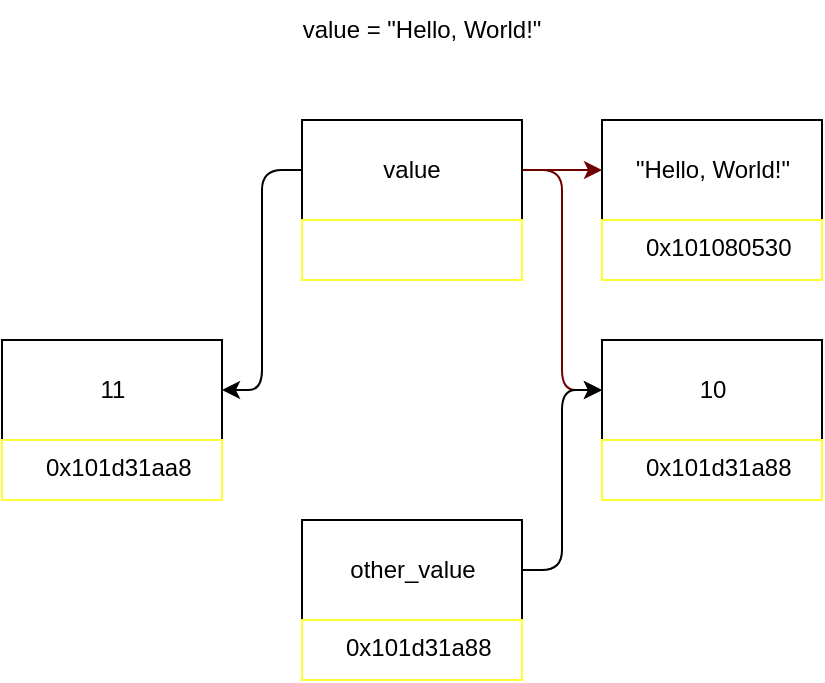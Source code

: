 <mxfile>
    <diagram id="KkrgCZ4CZHAT76x2pQi7" name="Page-1">
        <mxGraphModel dx="420" dy="452" grid="1" gridSize="10" guides="1" tooltips="1" connect="1" arrows="1" fold="1" page="1" pageScale="1" pageWidth="827" pageHeight="1169" math="0" shadow="0">
            <root>
                <mxCell id="0"/>
                <mxCell id="1" parent="0"/>
                <mxCell id="2" value="value = &quot;Hello, World!&quot;" style="text;html=1;strokeColor=none;fillColor=none;align=center;verticalAlign=middle;whiteSpace=wrap;rounded=0;" parent="1" vertex="1">
                    <mxGeometry x="200" y="40" width="160" height="30" as="geometry"/>
                </mxCell>
                <mxCell id="16" style="edgeStyle=orthogonalEdgeStyle;html=1;exitX=1;exitY=0.5;exitDx=0;exitDy=0;entryX=0;entryY=0.5;entryDx=0;entryDy=0;fillColor=#a20025;strokeColor=#6F0000;" parent="1" source="3" target="11" edge="1">
                    <mxGeometry relative="1" as="geometry"/>
                </mxCell>
                <mxCell id="61" style="edgeStyle=orthogonalEdgeStyle;html=1;exitX=0;exitY=0.5;exitDx=0;exitDy=0;entryX=1;entryY=0.5;entryDx=0;entryDy=0;" parent="1" source="3" target="56" edge="1">
                    <mxGeometry relative="1" as="geometry"/>
                </mxCell>
                <mxCell id="63" style="edgeStyle=orthogonalEdgeStyle;html=1;entryX=0;entryY=0.5;entryDx=0;entryDy=0;fillColor=#a20025;strokeColor=#6F0000;" parent="1" source="3" target="7" edge="1">
                    <mxGeometry relative="1" as="geometry"/>
                </mxCell>
                <mxCell id="3" value="" style="rounded=0;whiteSpace=wrap;html=1;" parent="1" vertex="1">
                    <mxGeometry x="220" y="100" width="110" height="50" as="geometry"/>
                </mxCell>
                <mxCell id="4" value="value" style="text;html=1;strokeColor=none;fillColor=none;align=center;verticalAlign=middle;whiteSpace=wrap;rounded=0;" parent="1" vertex="1">
                    <mxGeometry x="245" y="110" width="60" height="30" as="geometry"/>
                </mxCell>
                <mxCell id="5" value="" style="rounded=0;whiteSpace=wrap;html=1;strokeColor=#FFFF33;" parent="1" vertex="1">
                    <mxGeometry x="220" y="150" width="110" height="30" as="geometry"/>
                </mxCell>
                <mxCell id="7" value="" style="rounded=0;whiteSpace=wrap;html=1;" parent="1" vertex="1">
                    <mxGeometry x="370" y="100" width="110" height="50" as="geometry"/>
                </mxCell>
                <mxCell id="8" value="&quot;Hello, World!&quot;" style="text;html=1;strokeColor=none;fillColor=none;align=center;verticalAlign=middle;whiteSpace=wrap;rounded=0;" parent="1" vertex="1">
                    <mxGeometry x="382.5" y="110" width="85" height="30" as="geometry"/>
                </mxCell>
                <mxCell id="9" value="" style="rounded=0;whiteSpace=wrap;html=1;strokeColor=#FFFF33;" parent="1" vertex="1">
                    <mxGeometry x="370" y="150" width="110" height="30" as="geometry"/>
                </mxCell>
                <mxCell id="10" value="0x101080530" style="text;whiteSpace=wrap;html=1;" parent="1" vertex="1">
                    <mxGeometry x="390" y="150" width="70" height="30" as="geometry"/>
                </mxCell>
                <mxCell id="11" value="" style="rounded=0;whiteSpace=wrap;html=1;" parent="1" vertex="1">
                    <mxGeometry x="370" y="210" width="110" height="50" as="geometry"/>
                </mxCell>
                <mxCell id="12" value="10" style="text;html=1;strokeColor=none;fillColor=none;align=center;verticalAlign=middle;whiteSpace=wrap;rounded=0;" parent="1" vertex="1">
                    <mxGeometry x="382.5" y="220" width="85" height="30" as="geometry"/>
                </mxCell>
                <mxCell id="13" value="" style="rounded=0;whiteSpace=wrap;html=1;strokeColor=#FFFF33;" parent="1" vertex="1">
                    <mxGeometry x="370" y="260" width="110" height="30" as="geometry"/>
                </mxCell>
                <mxCell id="14" value="0x101d31a88" style="text;whiteSpace=wrap;html=1;" parent="1" vertex="1">
                    <mxGeometry x="390" y="260" width="70" height="30" as="geometry"/>
                </mxCell>
                <mxCell id="20" style="edgeStyle=orthogonalEdgeStyle;html=1;exitX=1;exitY=0.5;exitDx=0;exitDy=0;entryX=0;entryY=0.5;entryDx=0;entryDy=0;" parent="1" source="17" target="11" edge="1">
                    <mxGeometry relative="1" as="geometry"/>
                </mxCell>
                <mxCell id="17" value="" style="rounded=0;whiteSpace=wrap;html=1;" parent="1" vertex="1">
                    <mxGeometry x="220" y="300" width="110" height="50" as="geometry"/>
                </mxCell>
                <mxCell id="18" value="other_value" style="text;html=1;strokeColor=none;fillColor=none;align=center;verticalAlign=middle;whiteSpace=wrap;rounded=0;" parent="1" vertex="1">
                    <mxGeometry x="237.5" y="310" width="75" height="30" as="geometry"/>
                </mxCell>
                <mxCell id="19" value="" style="rounded=0;whiteSpace=wrap;html=1;strokeColor=#FFFF33;" parent="1" vertex="1">
                    <mxGeometry x="220" y="350" width="110" height="30" as="geometry"/>
                </mxCell>
                <mxCell id="56" value="" style="rounded=0;whiteSpace=wrap;html=1;" parent="1" vertex="1">
                    <mxGeometry x="70" y="210" width="110" height="50" as="geometry"/>
                </mxCell>
                <mxCell id="57" value="11" style="text;html=1;strokeColor=none;fillColor=none;align=center;verticalAlign=middle;whiteSpace=wrap;rounded=0;" parent="1" vertex="1">
                    <mxGeometry x="82.5" y="220" width="85" height="30" as="geometry"/>
                </mxCell>
                <mxCell id="58" value="" style="rounded=0;whiteSpace=wrap;html=1;strokeColor=#FFFF33;" parent="1" vertex="1">
                    <mxGeometry x="70" y="260" width="110" height="30" as="geometry"/>
                </mxCell>
                <mxCell id="59" value="0x101d31aa8" style="text;whiteSpace=wrap;html=1;" parent="1" vertex="1">
                    <mxGeometry x="90" y="260" width="70" height="30" as="geometry"/>
                </mxCell>
                <mxCell id="60" value="0x101d31a88" style="text;whiteSpace=wrap;html=1;" parent="1" vertex="1">
                    <mxGeometry x="240" y="350" width="70" height="30" as="geometry"/>
                </mxCell>
            </root>
        </mxGraphModel>
    </diagram>
</mxfile>